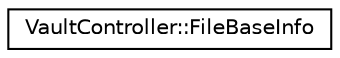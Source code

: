digraph "类继承关系图"
{
  edge [fontname="Helvetica",fontsize="10",labelfontname="Helvetica",labelfontsize="10"];
  node [fontname="Helvetica",fontsize="10",shape=record];
  rankdir="LR";
  Node0 [label="VaultController::FileBaseInfo",height=0.2,width=0.4,color="black", fillcolor="white", style="filled",URL="$struct_vault_controller_1_1_file_base_info.html"];
}
